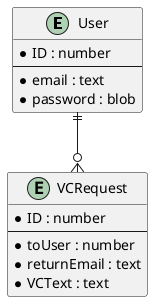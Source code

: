 @startuml database diagram
entity User {
* ID : number
--
* email : text
* password : blob
}

entity VCRequest {
* ID : number
--
* toUser : number
* returnEmail : text
* VCText : text
}

User||--o{VCRequest
@enduml
